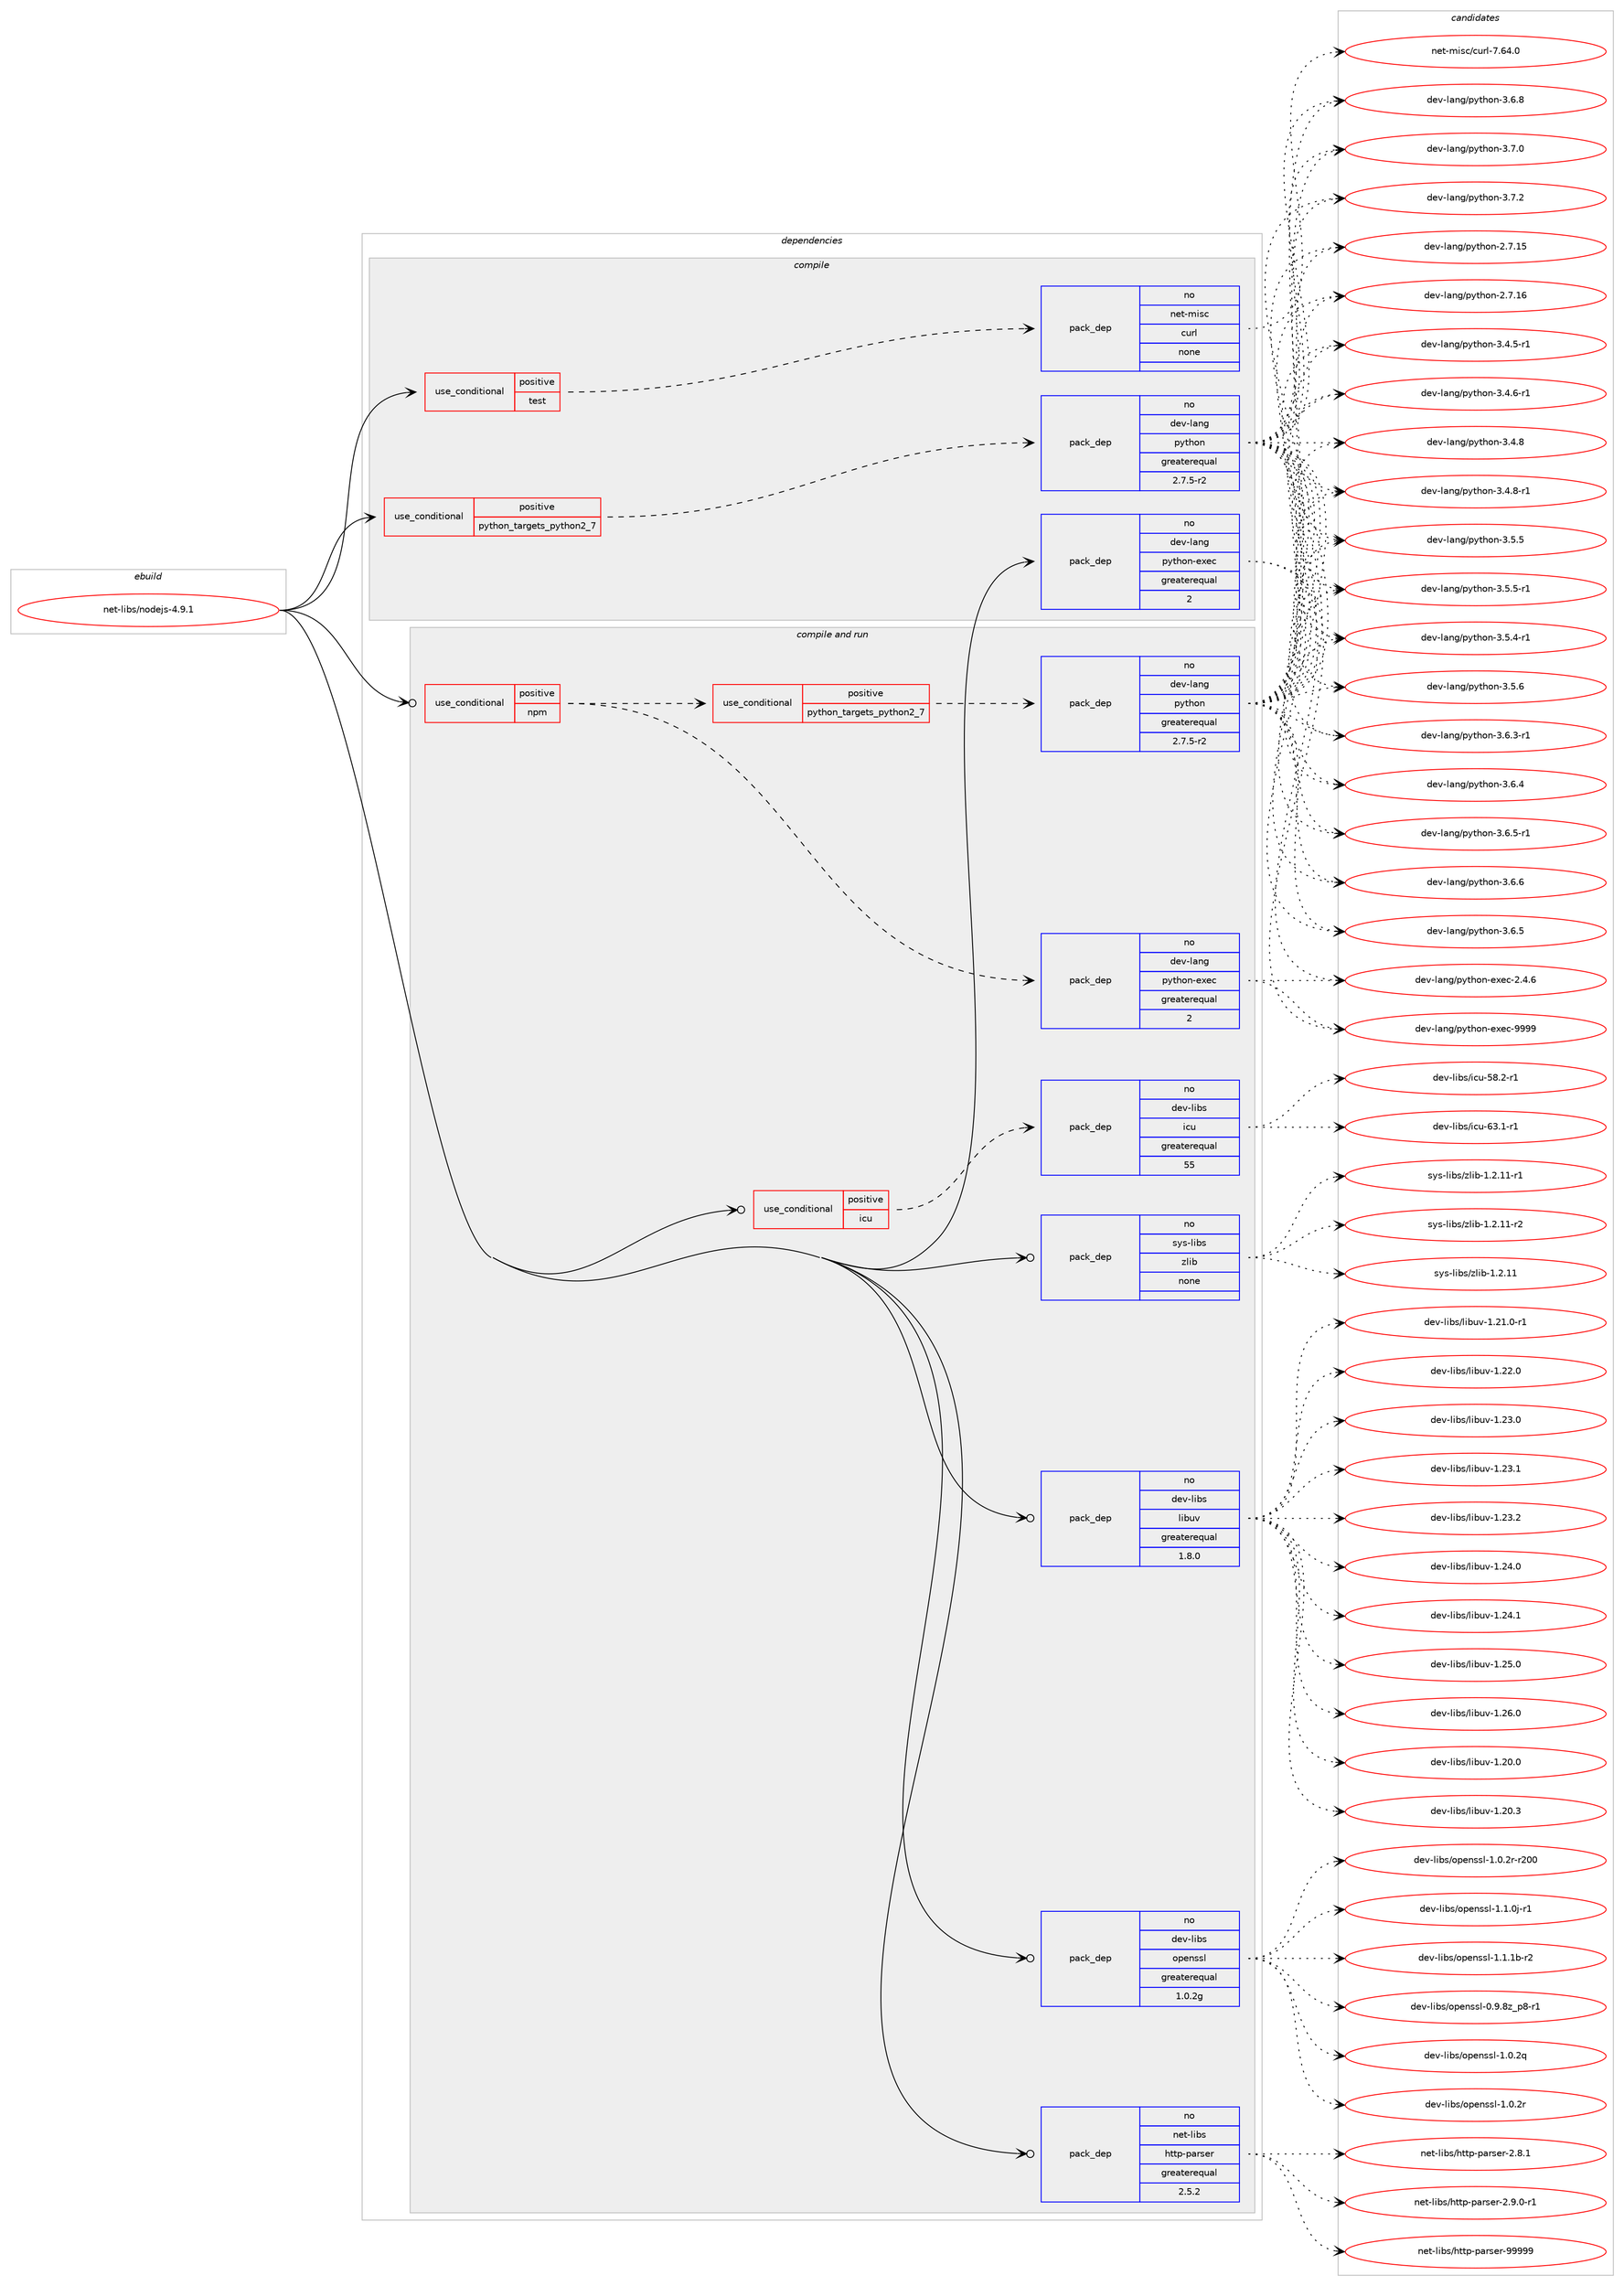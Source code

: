 digraph prolog {

# *************
# Graph options
# *************

newrank=true;
concentrate=true;
compound=true;
graph [rankdir=LR,fontname=Helvetica,fontsize=10,ranksep=1.5];#, ranksep=2.5, nodesep=0.2];
edge  [arrowhead=vee];
node  [fontname=Helvetica,fontsize=10];

# **********
# The ebuild
# **********

subgraph cluster_leftcol {
color=gray;
rank=same;
label=<<i>ebuild</i>>;
id [label="net-libs/nodejs-4.9.1", color=red, width=4, href="../net-libs/nodejs-4.9.1.svg"];
}

# ****************
# The dependencies
# ****************

subgraph cluster_midcol {
color=gray;
label=<<i>dependencies</i>>;
subgraph cluster_compile {
fillcolor="#eeeeee";
style=filled;
label=<<i>compile</i>>;
subgraph cond446642 {
dependency1661441 [label=<<TABLE BORDER="0" CELLBORDER="1" CELLSPACING="0" CELLPADDING="4"><TR><TD ROWSPAN="3" CELLPADDING="10">use_conditional</TD></TR><TR><TD>positive</TD></TR><TR><TD>python_targets_python2_7</TD></TR></TABLE>>, shape=none, color=red];
subgraph pack1187817 {
dependency1661442 [label=<<TABLE BORDER="0" CELLBORDER="1" CELLSPACING="0" CELLPADDING="4" WIDTH="220"><TR><TD ROWSPAN="6" CELLPADDING="30">pack_dep</TD></TR><TR><TD WIDTH="110">no</TD></TR><TR><TD>dev-lang</TD></TR><TR><TD>python</TD></TR><TR><TD>greaterequal</TD></TR><TR><TD>2.7.5-r2</TD></TR></TABLE>>, shape=none, color=blue];
}
dependency1661441:e -> dependency1661442:w [weight=20,style="dashed",arrowhead="vee"];
}
id:e -> dependency1661441:w [weight=20,style="solid",arrowhead="vee"];
subgraph cond446643 {
dependency1661443 [label=<<TABLE BORDER="0" CELLBORDER="1" CELLSPACING="0" CELLPADDING="4"><TR><TD ROWSPAN="3" CELLPADDING="10">use_conditional</TD></TR><TR><TD>positive</TD></TR><TR><TD>test</TD></TR></TABLE>>, shape=none, color=red];
subgraph pack1187818 {
dependency1661444 [label=<<TABLE BORDER="0" CELLBORDER="1" CELLSPACING="0" CELLPADDING="4" WIDTH="220"><TR><TD ROWSPAN="6" CELLPADDING="30">pack_dep</TD></TR><TR><TD WIDTH="110">no</TD></TR><TR><TD>net-misc</TD></TR><TR><TD>curl</TD></TR><TR><TD>none</TD></TR><TR><TD></TD></TR></TABLE>>, shape=none, color=blue];
}
dependency1661443:e -> dependency1661444:w [weight=20,style="dashed",arrowhead="vee"];
}
id:e -> dependency1661443:w [weight=20,style="solid",arrowhead="vee"];
subgraph pack1187819 {
dependency1661445 [label=<<TABLE BORDER="0" CELLBORDER="1" CELLSPACING="0" CELLPADDING="4" WIDTH="220"><TR><TD ROWSPAN="6" CELLPADDING="30">pack_dep</TD></TR><TR><TD WIDTH="110">no</TD></TR><TR><TD>dev-lang</TD></TR><TR><TD>python-exec</TD></TR><TR><TD>greaterequal</TD></TR><TR><TD>2</TD></TR></TABLE>>, shape=none, color=blue];
}
id:e -> dependency1661445:w [weight=20,style="solid",arrowhead="vee"];
}
subgraph cluster_compileandrun {
fillcolor="#eeeeee";
style=filled;
label=<<i>compile and run</i>>;
subgraph cond446644 {
dependency1661446 [label=<<TABLE BORDER="0" CELLBORDER="1" CELLSPACING="0" CELLPADDING="4"><TR><TD ROWSPAN="3" CELLPADDING="10">use_conditional</TD></TR><TR><TD>positive</TD></TR><TR><TD>icu</TD></TR></TABLE>>, shape=none, color=red];
subgraph pack1187820 {
dependency1661447 [label=<<TABLE BORDER="0" CELLBORDER="1" CELLSPACING="0" CELLPADDING="4" WIDTH="220"><TR><TD ROWSPAN="6" CELLPADDING="30">pack_dep</TD></TR><TR><TD WIDTH="110">no</TD></TR><TR><TD>dev-libs</TD></TR><TR><TD>icu</TD></TR><TR><TD>greaterequal</TD></TR><TR><TD>55</TD></TR></TABLE>>, shape=none, color=blue];
}
dependency1661446:e -> dependency1661447:w [weight=20,style="dashed",arrowhead="vee"];
}
id:e -> dependency1661446:w [weight=20,style="solid",arrowhead="odotvee"];
subgraph cond446645 {
dependency1661448 [label=<<TABLE BORDER="0" CELLBORDER="1" CELLSPACING="0" CELLPADDING="4"><TR><TD ROWSPAN="3" CELLPADDING="10">use_conditional</TD></TR><TR><TD>positive</TD></TR><TR><TD>npm</TD></TR></TABLE>>, shape=none, color=red];
subgraph cond446646 {
dependency1661449 [label=<<TABLE BORDER="0" CELLBORDER="1" CELLSPACING="0" CELLPADDING="4"><TR><TD ROWSPAN="3" CELLPADDING="10">use_conditional</TD></TR><TR><TD>positive</TD></TR><TR><TD>python_targets_python2_7</TD></TR></TABLE>>, shape=none, color=red];
subgraph pack1187821 {
dependency1661450 [label=<<TABLE BORDER="0" CELLBORDER="1" CELLSPACING="0" CELLPADDING="4" WIDTH="220"><TR><TD ROWSPAN="6" CELLPADDING="30">pack_dep</TD></TR><TR><TD WIDTH="110">no</TD></TR><TR><TD>dev-lang</TD></TR><TR><TD>python</TD></TR><TR><TD>greaterequal</TD></TR><TR><TD>2.7.5-r2</TD></TR></TABLE>>, shape=none, color=blue];
}
dependency1661449:e -> dependency1661450:w [weight=20,style="dashed",arrowhead="vee"];
}
dependency1661448:e -> dependency1661449:w [weight=20,style="dashed",arrowhead="vee"];
subgraph pack1187822 {
dependency1661451 [label=<<TABLE BORDER="0" CELLBORDER="1" CELLSPACING="0" CELLPADDING="4" WIDTH="220"><TR><TD ROWSPAN="6" CELLPADDING="30">pack_dep</TD></TR><TR><TD WIDTH="110">no</TD></TR><TR><TD>dev-lang</TD></TR><TR><TD>python-exec</TD></TR><TR><TD>greaterequal</TD></TR><TR><TD>2</TD></TR></TABLE>>, shape=none, color=blue];
}
dependency1661448:e -> dependency1661451:w [weight=20,style="dashed",arrowhead="vee"];
}
id:e -> dependency1661448:w [weight=20,style="solid",arrowhead="odotvee"];
subgraph pack1187823 {
dependency1661452 [label=<<TABLE BORDER="0" CELLBORDER="1" CELLSPACING="0" CELLPADDING="4" WIDTH="220"><TR><TD ROWSPAN="6" CELLPADDING="30">pack_dep</TD></TR><TR><TD WIDTH="110">no</TD></TR><TR><TD>dev-libs</TD></TR><TR><TD>libuv</TD></TR><TR><TD>greaterequal</TD></TR><TR><TD>1.8.0</TD></TR></TABLE>>, shape=none, color=blue];
}
id:e -> dependency1661452:w [weight=20,style="solid",arrowhead="odotvee"];
subgraph pack1187824 {
dependency1661453 [label=<<TABLE BORDER="0" CELLBORDER="1" CELLSPACING="0" CELLPADDING="4" WIDTH="220"><TR><TD ROWSPAN="6" CELLPADDING="30">pack_dep</TD></TR><TR><TD WIDTH="110">no</TD></TR><TR><TD>dev-libs</TD></TR><TR><TD>openssl</TD></TR><TR><TD>greaterequal</TD></TR><TR><TD>1.0.2g</TD></TR></TABLE>>, shape=none, color=blue];
}
id:e -> dependency1661453:w [weight=20,style="solid",arrowhead="odotvee"];
subgraph pack1187825 {
dependency1661454 [label=<<TABLE BORDER="0" CELLBORDER="1" CELLSPACING="0" CELLPADDING="4" WIDTH="220"><TR><TD ROWSPAN="6" CELLPADDING="30">pack_dep</TD></TR><TR><TD WIDTH="110">no</TD></TR><TR><TD>net-libs</TD></TR><TR><TD>http-parser</TD></TR><TR><TD>greaterequal</TD></TR><TR><TD>2.5.2</TD></TR></TABLE>>, shape=none, color=blue];
}
id:e -> dependency1661454:w [weight=20,style="solid",arrowhead="odotvee"];
subgraph pack1187826 {
dependency1661455 [label=<<TABLE BORDER="0" CELLBORDER="1" CELLSPACING="0" CELLPADDING="4" WIDTH="220"><TR><TD ROWSPAN="6" CELLPADDING="30">pack_dep</TD></TR><TR><TD WIDTH="110">no</TD></TR><TR><TD>sys-libs</TD></TR><TR><TD>zlib</TD></TR><TR><TD>none</TD></TR><TR><TD></TD></TR></TABLE>>, shape=none, color=blue];
}
id:e -> dependency1661455:w [weight=20,style="solid",arrowhead="odotvee"];
}
subgraph cluster_run {
fillcolor="#eeeeee";
style=filled;
label=<<i>run</i>>;
}
}

# **************
# The candidates
# **************

subgraph cluster_choices {
rank=same;
color=gray;
label=<<i>candidates</i>>;

subgraph choice1187817 {
color=black;
nodesep=1;
choice10010111845108971101034711212111610411111045504655464953 [label="dev-lang/python-2.7.15", color=red, width=4,href="../dev-lang/python-2.7.15.svg"];
choice10010111845108971101034711212111610411111045504655464954 [label="dev-lang/python-2.7.16", color=red, width=4,href="../dev-lang/python-2.7.16.svg"];
choice1001011184510897110103471121211161041111104551465246534511449 [label="dev-lang/python-3.4.5-r1", color=red, width=4,href="../dev-lang/python-3.4.5-r1.svg"];
choice1001011184510897110103471121211161041111104551465246544511449 [label="dev-lang/python-3.4.6-r1", color=red, width=4,href="../dev-lang/python-3.4.6-r1.svg"];
choice100101118451089711010347112121116104111110455146524656 [label="dev-lang/python-3.4.8", color=red, width=4,href="../dev-lang/python-3.4.8.svg"];
choice1001011184510897110103471121211161041111104551465246564511449 [label="dev-lang/python-3.4.8-r1", color=red, width=4,href="../dev-lang/python-3.4.8-r1.svg"];
choice1001011184510897110103471121211161041111104551465346524511449 [label="dev-lang/python-3.5.4-r1", color=red, width=4,href="../dev-lang/python-3.5.4-r1.svg"];
choice100101118451089711010347112121116104111110455146534653 [label="dev-lang/python-3.5.5", color=red, width=4,href="../dev-lang/python-3.5.5.svg"];
choice1001011184510897110103471121211161041111104551465346534511449 [label="dev-lang/python-3.5.5-r1", color=red, width=4,href="../dev-lang/python-3.5.5-r1.svg"];
choice100101118451089711010347112121116104111110455146534654 [label="dev-lang/python-3.5.6", color=red, width=4,href="../dev-lang/python-3.5.6.svg"];
choice1001011184510897110103471121211161041111104551465446514511449 [label="dev-lang/python-3.6.3-r1", color=red, width=4,href="../dev-lang/python-3.6.3-r1.svg"];
choice100101118451089711010347112121116104111110455146544652 [label="dev-lang/python-3.6.4", color=red, width=4,href="../dev-lang/python-3.6.4.svg"];
choice100101118451089711010347112121116104111110455146544653 [label="dev-lang/python-3.6.5", color=red, width=4,href="../dev-lang/python-3.6.5.svg"];
choice1001011184510897110103471121211161041111104551465446534511449 [label="dev-lang/python-3.6.5-r1", color=red, width=4,href="../dev-lang/python-3.6.5-r1.svg"];
choice100101118451089711010347112121116104111110455146544654 [label="dev-lang/python-3.6.6", color=red, width=4,href="../dev-lang/python-3.6.6.svg"];
choice100101118451089711010347112121116104111110455146544656 [label="dev-lang/python-3.6.8", color=red, width=4,href="../dev-lang/python-3.6.8.svg"];
choice100101118451089711010347112121116104111110455146554648 [label="dev-lang/python-3.7.0", color=red, width=4,href="../dev-lang/python-3.7.0.svg"];
choice100101118451089711010347112121116104111110455146554650 [label="dev-lang/python-3.7.2", color=red, width=4,href="../dev-lang/python-3.7.2.svg"];
dependency1661442:e -> choice10010111845108971101034711212111610411111045504655464953:w [style=dotted,weight="100"];
dependency1661442:e -> choice10010111845108971101034711212111610411111045504655464954:w [style=dotted,weight="100"];
dependency1661442:e -> choice1001011184510897110103471121211161041111104551465246534511449:w [style=dotted,weight="100"];
dependency1661442:e -> choice1001011184510897110103471121211161041111104551465246544511449:w [style=dotted,weight="100"];
dependency1661442:e -> choice100101118451089711010347112121116104111110455146524656:w [style=dotted,weight="100"];
dependency1661442:e -> choice1001011184510897110103471121211161041111104551465246564511449:w [style=dotted,weight="100"];
dependency1661442:e -> choice1001011184510897110103471121211161041111104551465346524511449:w [style=dotted,weight="100"];
dependency1661442:e -> choice100101118451089711010347112121116104111110455146534653:w [style=dotted,weight="100"];
dependency1661442:e -> choice1001011184510897110103471121211161041111104551465346534511449:w [style=dotted,weight="100"];
dependency1661442:e -> choice100101118451089711010347112121116104111110455146534654:w [style=dotted,weight="100"];
dependency1661442:e -> choice1001011184510897110103471121211161041111104551465446514511449:w [style=dotted,weight="100"];
dependency1661442:e -> choice100101118451089711010347112121116104111110455146544652:w [style=dotted,weight="100"];
dependency1661442:e -> choice100101118451089711010347112121116104111110455146544653:w [style=dotted,weight="100"];
dependency1661442:e -> choice1001011184510897110103471121211161041111104551465446534511449:w [style=dotted,weight="100"];
dependency1661442:e -> choice100101118451089711010347112121116104111110455146544654:w [style=dotted,weight="100"];
dependency1661442:e -> choice100101118451089711010347112121116104111110455146544656:w [style=dotted,weight="100"];
dependency1661442:e -> choice100101118451089711010347112121116104111110455146554648:w [style=dotted,weight="100"];
dependency1661442:e -> choice100101118451089711010347112121116104111110455146554650:w [style=dotted,weight="100"];
}
subgraph choice1187818 {
color=black;
nodesep=1;
choice1101011164510910511599479911711410845554654524648 [label="net-misc/curl-7.64.0", color=red, width=4,href="../net-misc/curl-7.64.0.svg"];
dependency1661444:e -> choice1101011164510910511599479911711410845554654524648:w [style=dotted,weight="100"];
}
subgraph choice1187819 {
color=black;
nodesep=1;
choice1001011184510897110103471121211161041111104510112010199455046524654 [label="dev-lang/python-exec-2.4.6", color=red, width=4,href="../dev-lang/python-exec-2.4.6.svg"];
choice10010111845108971101034711212111610411111045101120101994557575757 [label="dev-lang/python-exec-9999", color=red, width=4,href="../dev-lang/python-exec-9999.svg"];
dependency1661445:e -> choice1001011184510897110103471121211161041111104510112010199455046524654:w [style=dotted,weight="100"];
dependency1661445:e -> choice10010111845108971101034711212111610411111045101120101994557575757:w [style=dotted,weight="100"];
}
subgraph choice1187820 {
color=black;
nodesep=1;
choice1001011184510810598115471059911745535646504511449 [label="dev-libs/icu-58.2-r1", color=red, width=4,href="../dev-libs/icu-58.2-r1.svg"];
choice1001011184510810598115471059911745545146494511449 [label="dev-libs/icu-63.1-r1", color=red, width=4,href="../dev-libs/icu-63.1-r1.svg"];
dependency1661447:e -> choice1001011184510810598115471059911745535646504511449:w [style=dotted,weight="100"];
dependency1661447:e -> choice1001011184510810598115471059911745545146494511449:w [style=dotted,weight="100"];
}
subgraph choice1187821 {
color=black;
nodesep=1;
choice10010111845108971101034711212111610411111045504655464953 [label="dev-lang/python-2.7.15", color=red, width=4,href="../dev-lang/python-2.7.15.svg"];
choice10010111845108971101034711212111610411111045504655464954 [label="dev-lang/python-2.7.16", color=red, width=4,href="../dev-lang/python-2.7.16.svg"];
choice1001011184510897110103471121211161041111104551465246534511449 [label="dev-lang/python-3.4.5-r1", color=red, width=4,href="../dev-lang/python-3.4.5-r1.svg"];
choice1001011184510897110103471121211161041111104551465246544511449 [label="dev-lang/python-3.4.6-r1", color=red, width=4,href="../dev-lang/python-3.4.6-r1.svg"];
choice100101118451089711010347112121116104111110455146524656 [label="dev-lang/python-3.4.8", color=red, width=4,href="../dev-lang/python-3.4.8.svg"];
choice1001011184510897110103471121211161041111104551465246564511449 [label="dev-lang/python-3.4.8-r1", color=red, width=4,href="../dev-lang/python-3.4.8-r1.svg"];
choice1001011184510897110103471121211161041111104551465346524511449 [label="dev-lang/python-3.5.4-r1", color=red, width=4,href="../dev-lang/python-3.5.4-r1.svg"];
choice100101118451089711010347112121116104111110455146534653 [label="dev-lang/python-3.5.5", color=red, width=4,href="../dev-lang/python-3.5.5.svg"];
choice1001011184510897110103471121211161041111104551465346534511449 [label="dev-lang/python-3.5.5-r1", color=red, width=4,href="../dev-lang/python-3.5.5-r1.svg"];
choice100101118451089711010347112121116104111110455146534654 [label="dev-lang/python-3.5.6", color=red, width=4,href="../dev-lang/python-3.5.6.svg"];
choice1001011184510897110103471121211161041111104551465446514511449 [label="dev-lang/python-3.6.3-r1", color=red, width=4,href="../dev-lang/python-3.6.3-r1.svg"];
choice100101118451089711010347112121116104111110455146544652 [label="dev-lang/python-3.6.4", color=red, width=4,href="../dev-lang/python-3.6.4.svg"];
choice100101118451089711010347112121116104111110455146544653 [label="dev-lang/python-3.6.5", color=red, width=4,href="../dev-lang/python-3.6.5.svg"];
choice1001011184510897110103471121211161041111104551465446534511449 [label="dev-lang/python-3.6.5-r1", color=red, width=4,href="../dev-lang/python-3.6.5-r1.svg"];
choice100101118451089711010347112121116104111110455146544654 [label="dev-lang/python-3.6.6", color=red, width=4,href="../dev-lang/python-3.6.6.svg"];
choice100101118451089711010347112121116104111110455146544656 [label="dev-lang/python-3.6.8", color=red, width=4,href="../dev-lang/python-3.6.8.svg"];
choice100101118451089711010347112121116104111110455146554648 [label="dev-lang/python-3.7.0", color=red, width=4,href="../dev-lang/python-3.7.0.svg"];
choice100101118451089711010347112121116104111110455146554650 [label="dev-lang/python-3.7.2", color=red, width=4,href="../dev-lang/python-3.7.2.svg"];
dependency1661450:e -> choice10010111845108971101034711212111610411111045504655464953:w [style=dotted,weight="100"];
dependency1661450:e -> choice10010111845108971101034711212111610411111045504655464954:w [style=dotted,weight="100"];
dependency1661450:e -> choice1001011184510897110103471121211161041111104551465246534511449:w [style=dotted,weight="100"];
dependency1661450:e -> choice1001011184510897110103471121211161041111104551465246544511449:w [style=dotted,weight="100"];
dependency1661450:e -> choice100101118451089711010347112121116104111110455146524656:w [style=dotted,weight="100"];
dependency1661450:e -> choice1001011184510897110103471121211161041111104551465246564511449:w [style=dotted,weight="100"];
dependency1661450:e -> choice1001011184510897110103471121211161041111104551465346524511449:w [style=dotted,weight="100"];
dependency1661450:e -> choice100101118451089711010347112121116104111110455146534653:w [style=dotted,weight="100"];
dependency1661450:e -> choice1001011184510897110103471121211161041111104551465346534511449:w [style=dotted,weight="100"];
dependency1661450:e -> choice100101118451089711010347112121116104111110455146534654:w [style=dotted,weight="100"];
dependency1661450:e -> choice1001011184510897110103471121211161041111104551465446514511449:w [style=dotted,weight="100"];
dependency1661450:e -> choice100101118451089711010347112121116104111110455146544652:w [style=dotted,weight="100"];
dependency1661450:e -> choice100101118451089711010347112121116104111110455146544653:w [style=dotted,weight="100"];
dependency1661450:e -> choice1001011184510897110103471121211161041111104551465446534511449:w [style=dotted,weight="100"];
dependency1661450:e -> choice100101118451089711010347112121116104111110455146544654:w [style=dotted,weight="100"];
dependency1661450:e -> choice100101118451089711010347112121116104111110455146544656:w [style=dotted,weight="100"];
dependency1661450:e -> choice100101118451089711010347112121116104111110455146554648:w [style=dotted,weight="100"];
dependency1661450:e -> choice100101118451089711010347112121116104111110455146554650:w [style=dotted,weight="100"];
}
subgraph choice1187822 {
color=black;
nodesep=1;
choice1001011184510897110103471121211161041111104510112010199455046524654 [label="dev-lang/python-exec-2.4.6", color=red, width=4,href="../dev-lang/python-exec-2.4.6.svg"];
choice10010111845108971101034711212111610411111045101120101994557575757 [label="dev-lang/python-exec-9999", color=red, width=4,href="../dev-lang/python-exec-9999.svg"];
dependency1661451:e -> choice1001011184510897110103471121211161041111104510112010199455046524654:w [style=dotted,weight="100"];
dependency1661451:e -> choice10010111845108971101034711212111610411111045101120101994557575757:w [style=dotted,weight="100"];
}
subgraph choice1187823 {
color=black;
nodesep=1;
choice1001011184510810598115471081059811711845494650484648 [label="dev-libs/libuv-1.20.0", color=red, width=4,href="../dev-libs/libuv-1.20.0.svg"];
choice1001011184510810598115471081059811711845494650484651 [label="dev-libs/libuv-1.20.3", color=red, width=4,href="../dev-libs/libuv-1.20.3.svg"];
choice10010111845108105981154710810598117118454946504946484511449 [label="dev-libs/libuv-1.21.0-r1", color=red, width=4,href="../dev-libs/libuv-1.21.0-r1.svg"];
choice1001011184510810598115471081059811711845494650504648 [label="dev-libs/libuv-1.22.0", color=red, width=4,href="../dev-libs/libuv-1.22.0.svg"];
choice1001011184510810598115471081059811711845494650514648 [label="dev-libs/libuv-1.23.0", color=red, width=4,href="../dev-libs/libuv-1.23.0.svg"];
choice1001011184510810598115471081059811711845494650514649 [label="dev-libs/libuv-1.23.1", color=red, width=4,href="../dev-libs/libuv-1.23.1.svg"];
choice1001011184510810598115471081059811711845494650514650 [label="dev-libs/libuv-1.23.2", color=red, width=4,href="../dev-libs/libuv-1.23.2.svg"];
choice1001011184510810598115471081059811711845494650524648 [label="dev-libs/libuv-1.24.0", color=red, width=4,href="../dev-libs/libuv-1.24.0.svg"];
choice1001011184510810598115471081059811711845494650524649 [label="dev-libs/libuv-1.24.1", color=red, width=4,href="../dev-libs/libuv-1.24.1.svg"];
choice1001011184510810598115471081059811711845494650534648 [label="dev-libs/libuv-1.25.0", color=red, width=4,href="../dev-libs/libuv-1.25.0.svg"];
choice1001011184510810598115471081059811711845494650544648 [label="dev-libs/libuv-1.26.0", color=red, width=4,href="../dev-libs/libuv-1.26.0.svg"];
dependency1661452:e -> choice1001011184510810598115471081059811711845494650484648:w [style=dotted,weight="100"];
dependency1661452:e -> choice1001011184510810598115471081059811711845494650484651:w [style=dotted,weight="100"];
dependency1661452:e -> choice10010111845108105981154710810598117118454946504946484511449:w [style=dotted,weight="100"];
dependency1661452:e -> choice1001011184510810598115471081059811711845494650504648:w [style=dotted,weight="100"];
dependency1661452:e -> choice1001011184510810598115471081059811711845494650514648:w [style=dotted,weight="100"];
dependency1661452:e -> choice1001011184510810598115471081059811711845494650514649:w [style=dotted,weight="100"];
dependency1661452:e -> choice1001011184510810598115471081059811711845494650514650:w [style=dotted,weight="100"];
dependency1661452:e -> choice1001011184510810598115471081059811711845494650524648:w [style=dotted,weight="100"];
dependency1661452:e -> choice1001011184510810598115471081059811711845494650524649:w [style=dotted,weight="100"];
dependency1661452:e -> choice1001011184510810598115471081059811711845494650534648:w [style=dotted,weight="100"];
dependency1661452:e -> choice1001011184510810598115471081059811711845494650544648:w [style=dotted,weight="100"];
}
subgraph choice1187824 {
color=black;
nodesep=1;
choice10010111845108105981154711111210111011511510845484657465612295112564511449 [label="dev-libs/openssl-0.9.8z_p8-r1", color=red, width=4,href="../dev-libs/openssl-0.9.8z_p8-r1.svg"];
choice100101118451081059811547111112101110115115108454946484650113 [label="dev-libs/openssl-1.0.2q", color=red, width=4,href="../dev-libs/openssl-1.0.2q.svg"];
choice100101118451081059811547111112101110115115108454946484650114 [label="dev-libs/openssl-1.0.2r", color=red, width=4,href="../dev-libs/openssl-1.0.2r.svg"];
choice10010111845108105981154711111210111011511510845494648465011445114504848 [label="dev-libs/openssl-1.0.2r-r200", color=red, width=4,href="../dev-libs/openssl-1.0.2r-r200.svg"];
choice1001011184510810598115471111121011101151151084549464946481064511449 [label="dev-libs/openssl-1.1.0j-r1", color=red, width=4,href="../dev-libs/openssl-1.1.0j-r1.svg"];
choice100101118451081059811547111112101110115115108454946494649984511450 [label="dev-libs/openssl-1.1.1b-r2", color=red, width=4,href="../dev-libs/openssl-1.1.1b-r2.svg"];
dependency1661453:e -> choice10010111845108105981154711111210111011511510845484657465612295112564511449:w [style=dotted,weight="100"];
dependency1661453:e -> choice100101118451081059811547111112101110115115108454946484650113:w [style=dotted,weight="100"];
dependency1661453:e -> choice100101118451081059811547111112101110115115108454946484650114:w [style=dotted,weight="100"];
dependency1661453:e -> choice10010111845108105981154711111210111011511510845494648465011445114504848:w [style=dotted,weight="100"];
dependency1661453:e -> choice1001011184510810598115471111121011101151151084549464946481064511449:w [style=dotted,weight="100"];
dependency1661453:e -> choice100101118451081059811547111112101110115115108454946494649984511450:w [style=dotted,weight="100"];
}
subgraph choice1187825 {
color=black;
nodesep=1;
choice1101011164510810598115471041161161124511297114115101114455046564649 [label="net-libs/http-parser-2.8.1", color=red, width=4,href="../net-libs/http-parser-2.8.1.svg"];
choice11010111645108105981154710411611611245112971141151011144550465746484511449 [label="net-libs/http-parser-2.9.0-r1", color=red, width=4,href="../net-libs/http-parser-2.9.0-r1.svg"];
choice1101011164510810598115471041161161124511297114115101114455757575757 [label="net-libs/http-parser-99999", color=red, width=4,href="../net-libs/http-parser-99999.svg"];
dependency1661454:e -> choice1101011164510810598115471041161161124511297114115101114455046564649:w [style=dotted,weight="100"];
dependency1661454:e -> choice11010111645108105981154710411611611245112971141151011144550465746484511449:w [style=dotted,weight="100"];
dependency1661454:e -> choice1101011164510810598115471041161161124511297114115101114455757575757:w [style=dotted,weight="100"];
}
subgraph choice1187826 {
color=black;
nodesep=1;
choice1151211154510810598115471221081059845494650464949 [label="sys-libs/zlib-1.2.11", color=red, width=4,href="../sys-libs/zlib-1.2.11.svg"];
choice11512111545108105981154712210810598454946504649494511449 [label="sys-libs/zlib-1.2.11-r1", color=red, width=4,href="../sys-libs/zlib-1.2.11-r1.svg"];
choice11512111545108105981154712210810598454946504649494511450 [label="sys-libs/zlib-1.2.11-r2", color=red, width=4,href="../sys-libs/zlib-1.2.11-r2.svg"];
dependency1661455:e -> choice1151211154510810598115471221081059845494650464949:w [style=dotted,weight="100"];
dependency1661455:e -> choice11512111545108105981154712210810598454946504649494511449:w [style=dotted,weight="100"];
dependency1661455:e -> choice11512111545108105981154712210810598454946504649494511450:w [style=dotted,weight="100"];
}
}

}
